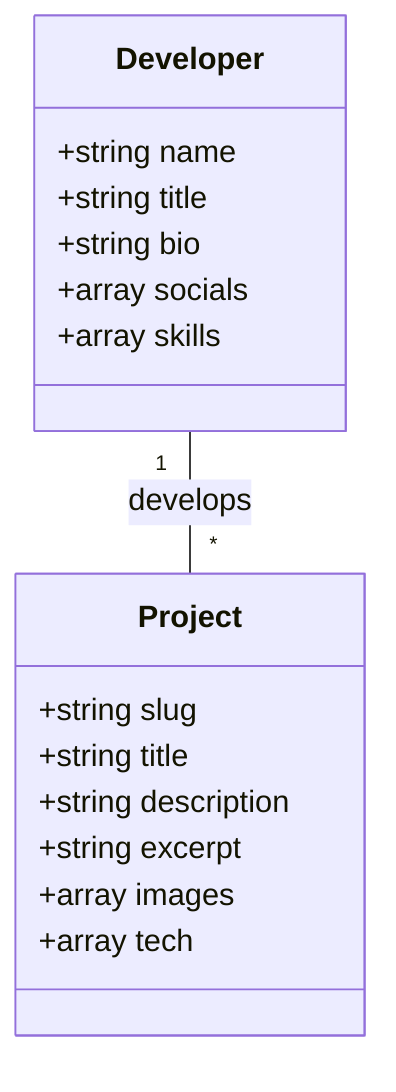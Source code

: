 classDiagram
    class Developer {
        +string name
        +string title
        +string bio
        +array socials
        +array skills
    }

    class Project {
        +string slug
        +string title
        +string description
        +string excerpt
        +array images
        +array tech
    }

    Developer "1" -- "*" Project : develops